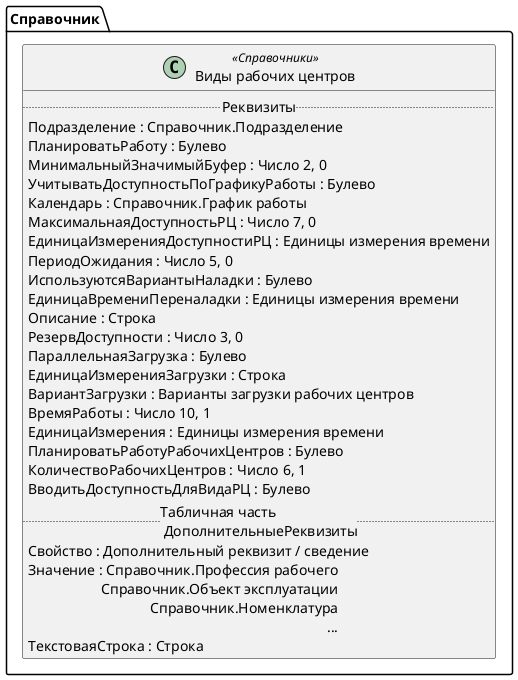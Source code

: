 ﻿@startuml ВидыРабочихЦентров
'!include templates.wsd
'..\include templates.wsd
class Справочник.ВидыРабочихЦентров as "Виды рабочих центров" <<Справочники>>
{
..Реквизиты..
Подразделение : Справочник.Подразделение
ПланироватьРаботу : Булево
МинимальныйЗначимыйБуфер : Число 2, 0
УчитыватьДоступностьПоГрафикуРаботы : Булево
Календарь : Справочник.График работы
МаксимальнаяДоступностьРЦ : Число 7, 0
ЕдиницаИзмеренияДоступностиРЦ : Единицы измерения времени
ПериодОжидания : Число 5, 0
ИспользуютсяВариантыНаладки : Булево
ЕдиницаВремениПереналадки : Единицы измерения времени
Описание : Строка
РезервДоступности : Число 3, 0
ПараллельнаяЗагрузка : Булево
ЕдиницаИзмеренияЗагрузки : Строка
ВариантЗагрузки : Варианты загрузки рабочих центров
ВремяРаботы : Число 10, 1
ЕдиницаИзмерения : Единицы измерения времени
ПланироватьРаботуРабочихЦентров : Булево
КоличествоРабочихЦентров : Число 6, 1
ВводитьДоступностьДляВидаРЦ : Булево
..Табличная часть \n ДополнительныеРеквизиты..
Свойство : Дополнительный реквизит / сведение
Значение : Справочник.Профессия рабочего\rСправочник.Объект эксплуатации\rСправочник.Номенклатура\r...
ТекстоваяСтрока : Строка
}
@enduml
